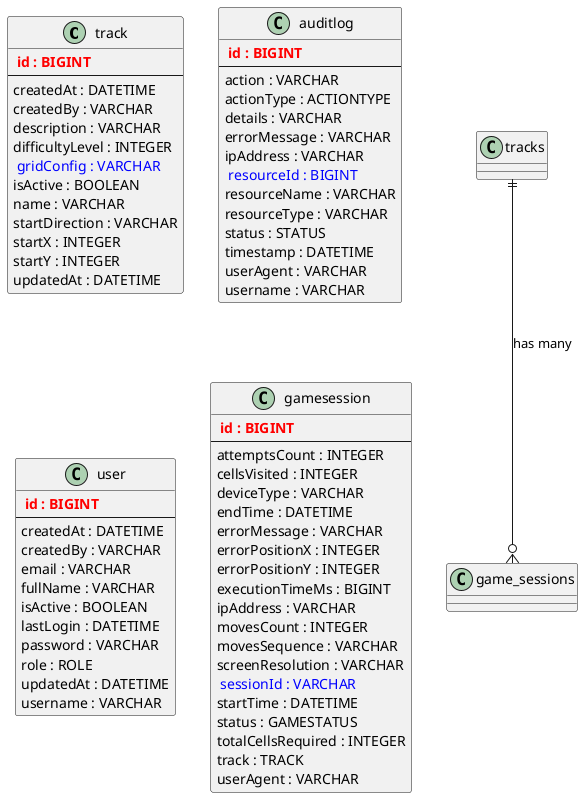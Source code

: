 @startuml
!define ENTITY class
!define PK <b><color:red>
!define FK <color:blue>

ENTITY track {
  PK id : BIGINT
  --
  createdAt : DATETIME
  createdBy : VARCHAR
  description : VARCHAR
  difficultyLevel : INTEGER
  FK gridConfig : VARCHAR
  isActive : BOOLEAN
  name : VARCHAR
  startDirection : VARCHAR
  startX : INTEGER
  startY : INTEGER
  updatedAt : DATETIME
}

ENTITY auditlog {
  PK id : BIGINT
  --
  action : VARCHAR
  actionType : ACTIONTYPE
  details : VARCHAR
  errorMessage : VARCHAR
  ipAddress : VARCHAR
  FK resourceId : BIGINT
  resourceName : VARCHAR
  resourceType : VARCHAR
  status : STATUS
  timestamp : DATETIME
  userAgent : VARCHAR
  username : VARCHAR
}

ENTITY user {
  PK id : BIGINT
  --
  createdAt : DATETIME
  createdBy : VARCHAR
  email : VARCHAR
  fullName : VARCHAR
  isActive : BOOLEAN
  lastLogin : DATETIME
  password : VARCHAR
  role : ROLE
  updatedAt : DATETIME
  username : VARCHAR
}

ENTITY gamesession {
  PK id : BIGINT
  --
  attemptsCount : INTEGER
  cellsVisited : INTEGER
  deviceType : VARCHAR
  endTime : DATETIME
  errorMessage : VARCHAR
  errorPositionX : INTEGER
  errorPositionY : INTEGER
  executionTimeMs : BIGINT
  ipAddress : VARCHAR
  movesCount : INTEGER
  movesSequence : VARCHAR
  screenResolution : VARCHAR
  FK sessionId : VARCHAR
  startTime : DATETIME
  status : GAMESTATUS
  totalCellsRequired : INTEGER
  track : TRACK
  userAgent : VARCHAR
}

tracks ||--o{ game_sessions : "has many"
@enduml
